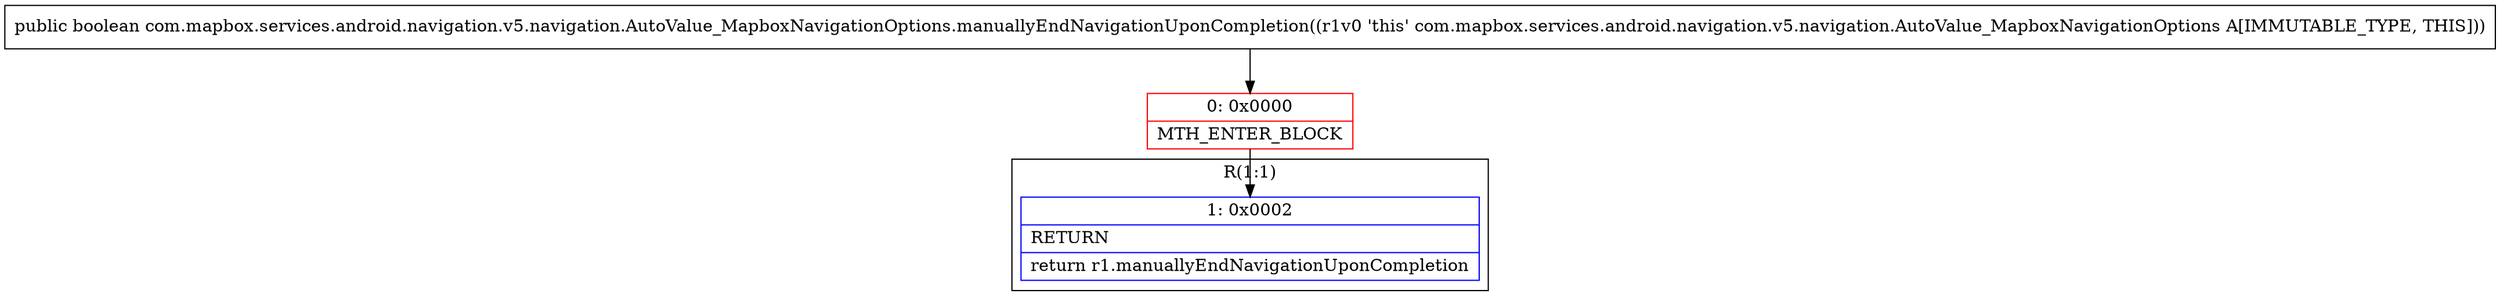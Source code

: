 digraph "CFG forcom.mapbox.services.android.navigation.v5.navigation.AutoValue_MapboxNavigationOptions.manuallyEndNavigationUponCompletion()Z" {
subgraph cluster_Region_1875553513 {
label = "R(1:1)";
node [shape=record,color=blue];
Node_1 [shape=record,label="{1\:\ 0x0002|RETURN\l|return r1.manuallyEndNavigationUponCompletion\l}"];
}
Node_0 [shape=record,color=red,label="{0\:\ 0x0000|MTH_ENTER_BLOCK\l}"];
MethodNode[shape=record,label="{public boolean com.mapbox.services.android.navigation.v5.navigation.AutoValue_MapboxNavigationOptions.manuallyEndNavigationUponCompletion((r1v0 'this' com.mapbox.services.android.navigation.v5.navigation.AutoValue_MapboxNavigationOptions A[IMMUTABLE_TYPE, THIS])) }"];
MethodNode -> Node_0;
Node_0 -> Node_1;
}

